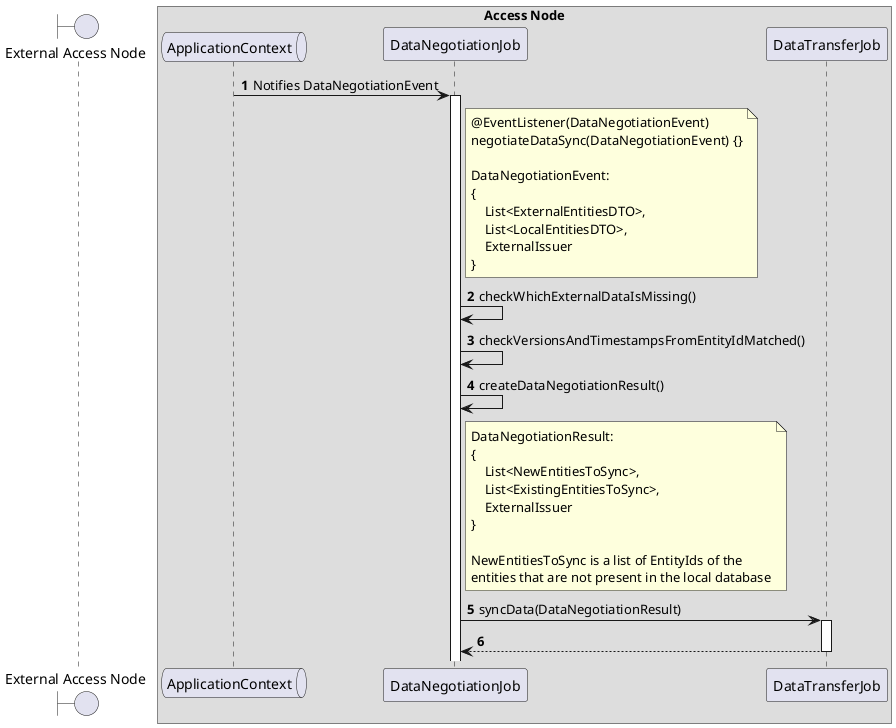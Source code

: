 @startuml
'https://plantuml.com/sequence-diagram

'---------- Config ----------------

autonumber

'---------- Header ----------------

boundary "External Access Node" as ean

box "Access Node"
  queue "ApplicationContext" as ac
  participant "DataNegotiationJob" as dnj
  participant "DataTransferJob" as dtj


end box

'---------- Diagram ----------------

ac -> dnj++: Notifies DataNegotiationEvent

note right of dnj
    @EventListener(DataNegotiationEvent)
    negotiateDataSync(DataNegotiationEvent) {}

    DataNegotiationEvent:
    {
        List<ExternalEntitiesDTO>,
        List<LocalEntitiesDTO>,
        ExternalIssuer
    }
end note

dnj -> dnj: checkWhichExternalDataIsMissing()
dnj -> dnj: checkVersionsAndTimestampsFromEntityIdMatched()
dnj -> dnj: createDataNegotiationResult()
note right of dnj
    DataNegotiationResult:
    {
        List<NewEntitiesToSync>,
        List<ExistingEntitiesToSync>,
        ExternalIssuer
    }

    NewEntitiesToSync is a list of EntityIds of the
    entities that are not present in the local database
end note

dnj -> dtj++: syncData(DataNegotiationResult)
return


@enduml